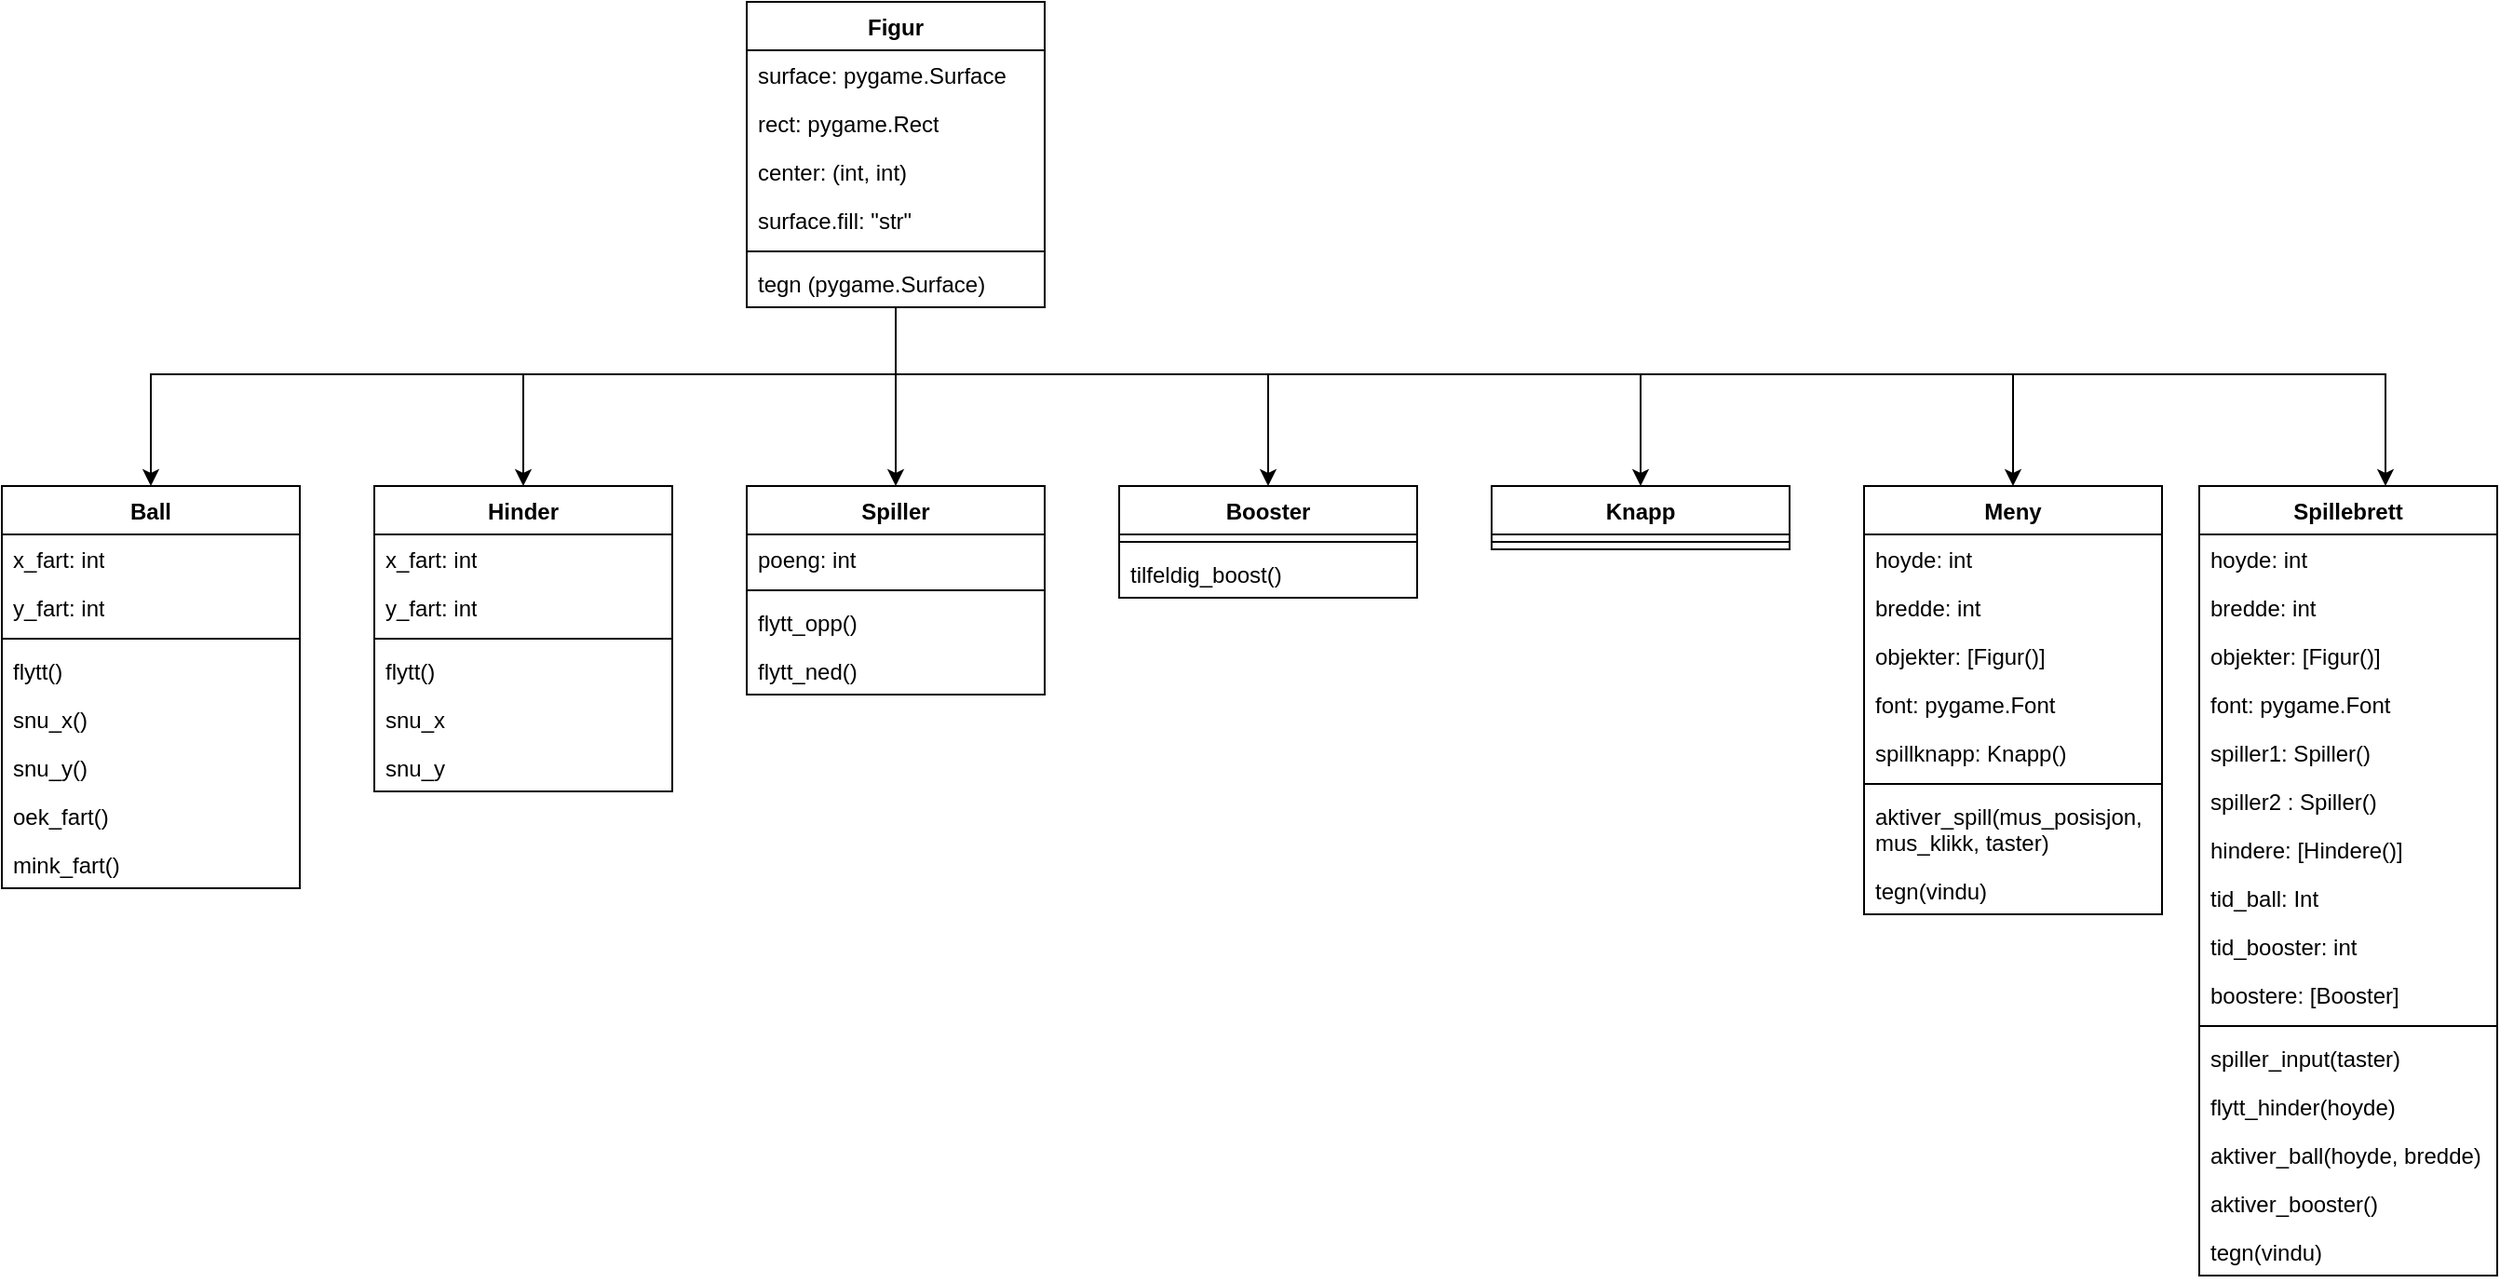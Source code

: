 <mxfile version="24.1.0" type="device">
  <diagram name="Page-1" id="6oCEElTFE9-qJXe8kH9M">
    <mxGraphModel dx="1723" dy="1045" grid="1" gridSize="10" guides="1" tooltips="1" connect="1" arrows="1" fold="1" page="1" pageScale="1" pageWidth="1654" pageHeight="2336" math="0" shadow="0">
      <root>
        <mxCell id="0" />
        <mxCell id="1" parent="0" />
        <mxCell id="psorefLk5IuM1RiC8Aog-80" style="edgeStyle=orthogonalEdgeStyle;rounded=0;orthogonalLoop=1;jettySize=auto;html=1;entryX=0.5;entryY=0;entryDx=0;entryDy=0;" parent="1" source="psorefLk5IuM1RiC8Aog-1" target="psorefLk5IuM1RiC8Aog-67" edge="1">
          <mxGeometry relative="1" as="geometry" />
        </mxCell>
        <mxCell id="psorefLk5IuM1RiC8Aog-1" value="Figur" style="swimlane;fontStyle=1;align=center;verticalAlign=top;childLayout=stackLayout;horizontal=1;startSize=26;horizontalStack=0;resizeParent=1;resizeParentMax=0;resizeLast=0;collapsible=1;marginBottom=0;whiteSpace=wrap;html=1;" parent="1" vertex="1">
          <mxGeometry x="440" y="40" width="160" height="164" as="geometry" />
        </mxCell>
        <mxCell id="psorefLk5IuM1RiC8Aog-2" value="surface: pygame.Surface" style="text;strokeColor=none;fillColor=none;align=left;verticalAlign=top;spacingLeft=4;spacingRight=4;overflow=hidden;rotatable=0;points=[[0,0.5],[1,0.5]];portConstraint=eastwest;whiteSpace=wrap;html=1;" parent="psorefLk5IuM1RiC8Aog-1" vertex="1">
          <mxGeometry y="26" width="160" height="26" as="geometry" />
        </mxCell>
        <mxCell id="psorefLk5IuM1RiC8Aog-6" value="rect: pygame.Rect" style="text;strokeColor=none;fillColor=none;align=left;verticalAlign=top;spacingLeft=4;spacingRight=4;overflow=hidden;rotatable=0;points=[[0,0.5],[1,0.5]];portConstraint=eastwest;whiteSpace=wrap;html=1;" parent="psorefLk5IuM1RiC8Aog-1" vertex="1">
          <mxGeometry y="52" width="160" height="26" as="geometry" />
        </mxCell>
        <mxCell id="psorefLk5IuM1RiC8Aog-5" value="center: (int, int)" style="text;strokeColor=none;fillColor=none;align=left;verticalAlign=top;spacingLeft=4;spacingRight=4;overflow=hidden;rotatable=0;points=[[0,0.5],[1,0.5]];portConstraint=eastwest;whiteSpace=wrap;html=1;" parent="psorefLk5IuM1RiC8Aog-1" vertex="1">
          <mxGeometry y="78" width="160" height="26" as="geometry" />
        </mxCell>
        <mxCell id="psorefLk5IuM1RiC8Aog-7" value="surface.fill: &quot;str&quot;" style="text;strokeColor=none;fillColor=none;align=left;verticalAlign=top;spacingLeft=4;spacingRight=4;overflow=hidden;rotatable=0;points=[[0,0.5],[1,0.5]];portConstraint=eastwest;whiteSpace=wrap;html=1;" parent="psorefLk5IuM1RiC8Aog-1" vertex="1">
          <mxGeometry y="104" width="160" height="26" as="geometry" />
        </mxCell>
        <mxCell id="psorefLk5IuM1RiC8Aog-3" value="" style="line;strokeWidth=1;fillColor=none;align=left;verticalAlign=middle;spacingTop=-1;spacingLeft=3;spacingRight=3;rotatable=0;labelPosition=right;points=[];portConstraint=eastwest;strokeColor=inherit;" parent="psorefLk5IuM1RiC8Aog-1" vertex="1">
          <mxGeometry y="130" width="160" height="8" as="geometry" />
        </mxCell>
        <mxCell id="psorefLk5IuM1RiC8Aog-4" value="tegn (pygame.Surface)" style="text;strokeColor=none;fillColor=none;align=left;verticalAlign=top;spacingLeft=4;spacingRight=4;overflow=hidden;rotatable=0;points=[[0,0.5],[1,0.5]];portConstraint=eastwest;whiteSpace=wrap;html=1;" parent="psorefLk5IuM1RiC8Aog-1" vertex="1">
          <mxGeometry y="138" width="160" height="26" as="geometry" />
        </mxCell>
        <mxCell id="psorefLk5IuM1RiC8Aog-8" value="Spillebrett" style="swimlane;fontStyle=1;align=center;verticalAlign=top;childLayout=stackLayout;horizontal=1;startSize=26;horizontalStack=0;resizeParent=1;resizeParentMax=0;resizeLast=0;collapsible=1;marginBottom=0;whiteSpace=wrap;html=1;" parent="1" vertex="1">
          <mxGeometry x="1220" y="300" width="160" height="424" as="geometry" />
        </mxCell>
        <mxCell id="psorefLk5IuM1RiC8Aog-9" value="hoyde: int" style="text;strokeColor=none;fillColor=none;align=left;verticalAlign=top;spacingLeft=4;spacingRight=4;overflow=hidden;rotatable=0;points=[[0,0.5],[1,0.5]];portConstraint=eastwest;whiteSpace=wrap;html=1;" parent="psorefLk5IuM1RiC8Aog-8" vertex="1">
          <mxGeometry y="26" width="160" height="26" as="geometry" />
        </mxCell>
        <mxCell id="psorefLk5IuM1RiC8Aog-18" value="bredde: int" style="text;strokeColor=none;fillColor=none;align=left;verticalAlign=top;spacingLeft=4;spacingRight=4;overflow=hidden;rotatable=0;points=[[0,0.5],[1,0.5]];portConstraint=eastwest;whiteSpace=wrap;html=1;" parent="psorefLk5IuM1RiC8Aog-8" vertex="1">
          <mxGeometry y="52" width="160" height="26" as="geometry" />
        </mxCell>
        <mxCell id="psorefLk5IuM1RiC8Aog-17" value="objekter: [Figur()]" style="text;strokeColor=none;fillColor=none;align=left;verticalAlign=top;spacingLeft=4;spacingRight=4;overflow=hidden;rotatable=0;points=[[0,0.5],[1,0.5]];portConstraint=eastwest;whiteSpace=wrap;html=1;" parent="psorefLk5IuM1RiC8Aog-8" vertex="1">
          <mxGeometry y="78" width="160" height="26" as="geometry" />
        </mxCell>
        <mxCell id="psorefLk5IuM1RiC8Aog-14" value="font: pygame.Font" style="text;strokeColor=none;fillColor=none;align=left;verticalAlign=top;spacingLeft=4;spacingRight=4;overflow=hidden;rotatable=0;points=[[0,0.5],[1,0.5]];portConstraint=eastwest;whiteSpace=wrap;html=1;" parent="psorefLk5IuM1RiC8Aog-8" vertex="1">
          <mxGeometry y="104" width="160" height="26" as="geometry" />
        </mxCell>
        <mxCell id="psorefLk5IuM1RiC8Aog-13" value="spiller1: Spiller()" style="text;strokeColor=none;fillColor=none;align=left;verticalAlign=top;spacingLeft=4;spacingRight=4;overflow=hidden;rotatable=0;points=[[0,0.5],[1,0.5]];portConstraint=eastwest;whiteSpace=wrap;html=1;" parent="psorefLk5IuM1RiC8Aog-8" vertex="1">
          <mxGeometry y="130" width="160" height="26" as="geometry" />
        </mxCell>
        <mxCell id="psorefLk5IuM1RiC8Aog-12" value="spiller2 : Spiller()" style="text;strokeColor=none;fillColor=none;align=left;verticalAlign=top;spacingLeft=4;spacingRight=4;overflow=hidden;rotatable=0;points=[[0,0.5],[1,0.5]];portConstraint=eastwest;whiteSpace=wrap;html=1;" parent="psorefLk5IuM1RiC8Aog-8" vertex="1">
          <mxGeometry y="156" width="160" height="26" as="geometry" />
        </mxCell>
        <mxCell id="psorefLk5IuM1RiC8Aog-20" value="hindere: [Hindere()]" style="text;strokeColor=none;fillColor=none;align=left;verticalAlign=top;spacingLeft=4;spacingRight=4;overflow=hidden;rotatable=0;points=[[0,0.5],[1,0.5]];portConstraint=eastwest;whiteSpace=wrap;html=1;" parent="psorefLk5IuM1RiC8Aog-8" vertex="1">
          <mxGeometry y="182" width="160" height="26" as="geometry" />
        </mxCell>
        <mxCell id="psorefLk5IuM1RiC8Aog-19" value="tid_ball: Int" style="text;strokeColor=none;fillColor=none;align=left;verticalAlign=top;spacingLeft=4;spacingRight=4;overflow=hidden;rotatable=0;points=[[0,0.5],[1,0.5]];portConstraint=eastwest;whiteSpace=wrap;html=1;" parent="psorefLk5IuM1RiC8Aog-8" vertex="1">
          <mxGeometry y="208" width="160" height="26" as="geometry" />
        </mxCell>
        <mxCell id="psorefLk5IuM1RiC8Aog-21" value="tid_booster: int" style="text;strokeColor=none;fillColor=none;align=left;verticalAlign=top;spacingLeft=4;spacingRight=4;overflow=hidden;rotatable=0;points=[[0,0.5],[1,0.5]];portConstraint=eastwest;whiteSpace=wrap;html=1;" parent="psorefLk5IuM1RiC8Aog-8" vertex="1">
          <mxGeometry y="234" width="160" height="26" as="geometry" />
        </mxCell>
        <mxCell id="psorefLk5IuM1RiC8Aog-22" value="boostere: [Booster]" style="text;strokeColor=none;fillColor=none;align=left;verticalAlign=top;spacingLeft=4;spacingRight=4;overflow=hidden;rotatable=0;points=[[0,0.5],[1,0.5]];portConstraint=eastwest;whiteSpace=wrap;html=1;" parent="psorefLk5IuM1RiC8Aog-8" vertex="1">
          <mxGeometry y="260" width="160" height="26" as="geometry" />
        </mxCell>
        <mxCell id="psorefLk5IuM1RiC8Aog-10" value="" style="line;strokeWidth=1;fillColor=none;align=left;verticalAlign=middle;spacingTop=-1;spacingLeft=3;spacingRight=3;rotatable=0;labelPosition=right;points=[];portConstraint=eastwest;strokeColor=inherit;" parent="psorefLk5IuM1RiC8Aog-8" vertex="1">
          <mxGeometry y="286" width="160" height="8" as="geometry" />
        </mxCell>
        <mxCell id="psorefLk5IuM1RiC8Aog-11" value="spiller_input(taster)" style="text;strokeColor=none;fillColor=none;align=left;verticalAlign=top;spacingLeft=4;spacingRight=4;overflow=hidden;rotatable=0;points=[[0,0.5],[1,0.5]];portConstraint=eastwest;whiteSpace=wrap;html=1;" parent="psorefLk5IuM1RiC8Aog-8" vertex="1">
          <mxGeometry y="294" width="160" height="26" as="geometry" />
        </mxCell>
        <mxCell id="psorefLk5IuM1RiC8Aog-28" value="flytt_hinder(hoyde)" style="text;strokeColor=none;fillColor=none;align=left;verticalAlign=top;spacingLeft=4;spacingRight=4;overflow=hidden;rotatable=0;points=[[0,0.5],[1,0.5]];portConstraint=eastwest;whiteSpace=wrap;html=1;" parent="psorefLk5IuM1RiC8Aog-8" vertex="1">
          <mxGeometry y="320" width="160" height="26" as="geometry" />
        </mxCell>
        <mxCell id="psorefLk5IuM1RiC8Aog-27" value="aktiver_ball(hoyde, bredde)" style="text;strokeColor=none;fillColor=none;align=left;verticalAlign=top;spacingLeft=4;spacingRight=4;overflow=hidden;rotatable=0;points=[[0,0.5],[1,0.5]];portConstraint=eastwest;whiteSpace=wrap;html=1;" parent="psorefLk5IuM1RiC8Aog-8" vertex="1">
          <mxGeometry y="346" width="160" height="26" as="geometry" />
        </mxCell>
        <mxCell id="psorefLk5IuM1RiC8Aog-26" value="aktiver_booster()" style="text;strokeColor=none;fillColor=none;align=left;verticalAlign=top;spacingLeft=4;spacingRight=4;overflow=hidden;rotatable=0;points=[[0,0.5],[1,0.5]];portConstraint=eastwest;whiteSpace=wrap;html=1;" parent="psorefLk5IuM1RiC8Aog-8" vertex="1">
          <mxGeometry y="372" width="160" height="26" as="geometry" />
        </mxCell>
        <mxCell id="psorefLk5IuM1RiC8Aog-25" value="tegn(vindu)" style="text;strokeColor=none;fillColor=none;align=left;verticalAlign=top;spacingLeft=4;spacingRight=4;overflow=hidden;rotatable=0;points=[[0,0.5],[1,0.5]];portConstraint=eastwest;whiteSpace=wrap;html=1;" parent="psorefLk5IuM1RiC8Aog-8" vertex="1">
          <mxGeometry y="398" width="160" height="26" as="geometry" />
        </mxCell>
        <mxCell id="psorefLk5IuM1RiC8Aog-33" value="Meny" style="swimlane;fontStyle=1;align=center;verticalAlign=top;childLayout=stackLayout;horizontal=1;startSize=26;horizontalStack=0;resizeParent=1;resizeParentMax=0;resizeLast=0;collapsible=1;marginBottom=0;whiteSpace=wrap;html=1;" parent="1" vertex="1">
          <mxGeometry x="1040" y="300" width="160" height="230" as="geometry" />
        </mxCell>
        <mxCell id="psorefLk5IuM1RiC8Aog-34" value="hoyde: int" style="text;strokeColor=none;fillColor=none;align=left;verticalAlign=top;spacingLeft=4;spacingRight=4;overflow=hidden;rotatable=0;points=[[0,0.5],[1,0.5]];portConstraint=eastwest;whiteSpace=wrap;html=1;" parent="psorefLk5IuM1RiC8Aog-33" vertex="1">
          <mxGeometry y="26" width="160" height="26" as="geometry" />
        </mxCell>
        <mxCell id="psorefLk5IuM1RiC8Aog-42" value="bredde: int" style="text;strokeColor=none;fillColor=none;align=left;verticalAlign=top;spacingLeft=4;spacingRight=4;overflow=hidden;rotatable=0;points=[[0,0.5],[1,0.5]];portConstraint=eastwest;whiteSpace=wrap;html=1;" parent="psorefLk5IuM1RiC8Aog-33" vertex="1">
          <mxGeometry y="52" width="160" height="26" as="geometry" />
        </mxCell>
        <mxCell id="psorefLk5IuM1RiC8Aog-41" value="objekter: [Figur()]" style="text;strokeColor=none;fillColor=none;align=left;verticalAlign=top;spacingLeft=4;spacingRight=4;overflow=hidden;rotatable=0;points=[[0,0.5],[1,0.5]];portConstraint=eastwest;whiteSpace=wrap;html=1;" parent="psorefLk5IuM1RiC8Aog-33" vertex="1">
          <mxGeometry y="78" width="160" height="26" as="geometry" />
        </mxCell>
        <mxCell id="psorefLk5IuM1RiC8Aog-44" value="font: pygame.Font" style="text;strokeColor=none;fillColor=none;align=left;verticalAlign=top;spacingLeft=4;spacingRight=4;overflow=hidden;rotatable=0;points=[[0,0.5],[1,0.5]];portConstraint=eastwest;whiteSpace=wrap;html=1;" parent="psorefLk5IuM1RiC8Aog-33" vertex="1">
          <mxGeometry y="104" width="160" height="26" as="geometry" />
        </mxCell>
        <mxCell id="psorefLk5IuM1RiC8Aog-43" value="spillknapp: Knapp()" style="text;strokeColor=none;fillColor=none;align=left;verticalAlign=top;spacingLeft=4;spacingRight=4;overflow=hidden;rotatable=0;points=[[0,0.5],[1,0.5]];portConstraint=eastwest;whiteSpace=wrap;html=1;" parent="psorefLk5IuM1RiC8Aog-33" vertex="1">
          <mxGeometry y="130" width="160" height="26" as="geometry" />
        </mxCell>
        <mxCell id="psorefLk5IuM1RiC8Aog-35" value="" style="line;strokeWidth=1;fillColor=none;align=left;verticalAlign=middle;spacingTop=-1;spacingLeft=3;spacingRight=3;rotatable=0;labelPosition=right;points=[];portConstraint=eastwest;strokeColor=inherit;" parent="psorefLk5IuM1RiC8Aog-33" vertex="1">
          <mxGeometry y="156" width="160" height="8" as="geometry" />
        </mxCell>
        <mxCell id="psorefLk5IuM1RiC8Aog-36" value="aktiver_spill(mus_posisjon, mus_klikk, taster)" style="text;strokeColor=none;fillColor=none;align=left;verticalAlign=top;spacingLeft=4;spacingRight=4;overflow=hidden;rotatable=0;points=[[0,0.5],[1,0.5]];portConstraint=eastwest;whiteSpace=wrap;html=1;" parent="psorefLk5IuM1RiC8Aog-33" vertex="1">
          <mxGeometry y="164" width="160" height="40" as="geometry" />
        </mxCell>
        <mxCell id="psorefLk5IuM1RiC8Aog-37" value="tegn(vindu)" style="text;strokeColor=none;fillColor=none;align=left;verticalAlign=top;spacingLeft=4;spacingRight=4;overflow=hidden;rotatable=0;points=[[0,0.5],[1,0.5]];portConstraint=eastwest;whiteSpace=wrap;html=1;" parent="psorefLk5IuM1RiC8Aog-33" vertex="1">
          <mxGeometry y="204" width="160" height="26" as="geometry" />
        </mxCell>
        <mxCell id="psorefLk5IuM1RiC8Aog-47" value="Ball" style="swimlane;fontStyle=1;align=center;verticalAlign=top;childLayout=stackLayout;horizontal=1;startSize=26;horizontalStack=0;resizeParent=1;resizeParentMax=0;resizeLast=0;collapsible=1;marginBottom=0;whiteSpace=wrap;html=1;" parent="1" vertex="1">
          <mxGeometry x="40" y="300" width="160" height="216" as="geometry" />
        </mxCell>
        <mxCell id="psorefLk5IuM1RiC8Aog-48" value="x_fart: int" style="text;strokeColor=none;fillColor=none;align=left;verticalAlign=top;spacingLeft=4;spacingRight=4;overflow=hidden;rotatable=0;points=[[0,0.5],[1,0.5]];portConstraint=eastwest;whiteSpace=wrap;html=1;" parent="psorefLk5IuM1RiC8Aog-47" vertex="1">
          <mxGeometry y="26" width="160" height="26" as="geometry" />
        </mxCell>
        <mxCell id="psorefLk5IuM1RiC8Aog-51" value="y_fart: int" style="text;strokeColor=none;fillColor=none;align=left;verticalAlign=top;spacingLeft=4;spacingRight=4;overflow=hidden;rotatable=0;points=[[0,0.5],[1,0.5]];portConstraint=eastwest;whiteSpace=wrap;html=1;" parent="psorefLk5IuM1RiC8Aog-47" vertex="1">
          <mxGeometry y="52" width="160" height="26" as="geometry" />
        </mxCell>
        <mxCell id="psorefLk5IuM1RiC8Aog-49" value="" style="line;strokeWidth=1;fillColor=none;align=left;verticalAlign=middle;spacingTop=-1;spacingLeft=3;spacingRight=3;rotatable=0;labelPosition=right;points=[];portConstraint=eastwest;strokeColor=inherit;" parent="psorefLk5IuM1RiC8Aog-47" vertex="1">
          <mxGeometry y="78" width="160" height="8" as="geometry" />
        </mxCell>
        <mxCell id="psorefLk5IuM1RiC8Aog-50" value="flytt()" style="text;strokeColor=none;fillColor=none;align=left;verticalAlign=top;spacingLeft=4;spacingRight=4;overflow=hidden;rotatable=0;points=[[0,0.5],[1,0.5]];portConstraint=eastwest;whiteSpace=wrap;html=1;" parent="psorefLk5IuM1RiC8Aog-47" vertex="1">
          <mxGeometry y="86" width="160" height="26" as="geometry" />
        </mxCell>
        <mxCell id="psorefLk5IuM1RiC8Aog-55" value="snu_x()" style="text;strokeColor=none;fillColor=none;align=left;verticalAlign=top;spacingLeft=4;spacingRight=4;overflow=hidden;rotatable=0;points=[[0,0.5],[1,0.5]];portConstraint=eastwest;whiteSpace=wrap;html=1;" parent="psorefLk5IuM1RiC8Aog-47" vertex="1">
          <mxGeometry y="112" width="160" height="26" as="geometry" />
        </mxCell>
        <mxCell id="psorefLk5IuM1RiC8Aog-54" value="snu_y()" style="text;strokeColor=none;fillColor=none;align=left;verticalAlign=top;spacingLeft=4;spacingRight=4;overflow=hidden;rotatable=0;points=[[0,0.5],[1,0.5]];portConstraint=eastwest;whiteSpace=wrap;html=1;" parent="psorefLk5IuM1RiC8Aog-47" vertex="1">
          <mxGeometry y="138" width="160" height="26" as="geometry" />
        </mxCell>
        <mxCell id="psorefLk5IuM1RiC8Aog-53" value="oek_fart()" style="text;strokeColor=none;fillColor=none;align=left;verticalAlign=top;spacingLeft=4;spacingRight=4;overflow=hidden;rotatable=0;points=[[0,0.5],[1,0.5]];portConstraint=eastwest;whiteSpace=wrap;html=1;" parent="psorefLk5IuM1RiC8Aog-47" vertex="1">
          <mxGeometry y="164" width="160" height="26" as="geometry" />
        </mxCell>
        <mxCell id="psorefLk5IuM1RiC8Aog-52" value="mink_fart()" style="text;strokeColor=none;fillColor=none;align=left;verticalAlign=top;spacingLeft=4;spacingRight=4;overflow=hidden;rotatable=0;points=[[0,0.5],[1,0.5]];portConstraint=eastwest;whiteSpace=wrap;html=1;" parent="psorefLk5IuM1RiC8Aog-47" vertex="1">
          <mxGeometry y="190" width="160" height="26" as="geometry" />
        </mxCell>
        <mxCell id="psorefLk5IuM1RiC8Aog-56" value="Hinder" style="swimlane;fontStyle=1;align=center;verticalAlign=top;childLayout=stackLayout;horizontal=1;startSize=26;horizontalStack=0;resizeParent=1;resizeParentMax=0;resizeLast=0;collapsible=1;marginBottom=0;whiteSpace=wrap;html=1;" parent="1" vertex="1">
          <mxGeometry x="240" y="300" width="160" height="164" as="geometry" />
        </mxCell>
        <mxCell id="psorefLk5IuM1RiC8Aog-57" value="x_fart: int" style="text;strokeColor=none;fillColor=none;align=left;verticalAlign=top;spacingLeft=4;spacingRight=4;overflow=hidden;rotatable=0;points=[[0,0.5],[1,0.5]];portConstraint=eastwest;whiteSpace=wrap;html=1;" parent="psorefLk5IuM1RiC8Aog-56" vertex="1">
          <mxGeometry y="26" width="160" height="26" as="geometry" />
        </mxCell>
        <mxCell id="psorefLk5IuM1RiC8Aog-60" value="y_fart: int" style="text;strokeColor=none;fillColor=none;align=left;verticalAlign=top;spacingLeft=4;spacingRight=4;overflow=hidden;rotatable=0;points=[[0,0.5],[1,0.5]];portConstraint=eastwest;whiteSpace=wrap;html=1;" parent="psorefLk5IuM1RiC8Aog-56" vertex="1">
          <mxGeometry y="52" width="160" height="26" as="geometry" />
        </mxCell>
        <mxCell id="psorefLk5IuM1RiC8Aog-58" value="" style="line;strokeWidth=1;fillColor=none;align=left;verticalAlign=middle;spacingTop=-1;spacingLeft=3;spacingRight=3;rotatable=0;labelPosition=right;points=[];portConstraint=eastwest;strokeColor=inherit;" parent="psorefLk5IuM1RiC8Aog-56" vertex="1">
          <mxGeometry y="78" width="160" height="8" as="geometry" />
        </mxCell>
        <mxCell id="psorefLk5IuM1RiC8Aog-59" value="flytt()" style="text;strokeColor=none;fillColor=none;align=left;verticalAlign=top;spacingLeft=4;spacingRight=4;overflow=hidden;rotatable=0;points=[[0,0.5],[1,0.5]];portConstraint=eastwest;whiteSpace=wrap;html=1;" parent="psorefLk5IuM1RiC8Aog-56" vertex="1">
          <mxGeometry y="86" width="160" height="26" as="geometry" />
        </mxCell>
        <mxCell id="psorefLk5IuM1RiC8Aog-62" value="snu_x" style="text;strokeColor=none;fillColor=none;align=left;verticalAlign=top;spacingLeft=4;spacingRight=4;overflow=hidden;rotatable=0;points=[[0,0.5],[1,0.5]];portConstraint=eastwest;whiteSpace=wrap;html=1;" parent="psorefLk5IuM1RiC8Aog-56" vertex="1">
          <mxGeometry y="112" width="160" height="26" as="geometry" />
        </mxCell>
        <mxCell id="psorefLk5IuM1RiC8Aog-61" value="snu_y" style="text;strokeColor=none;fillColor=none;align=left;verticalAlign=top;spacingLeft=4;spacingRight=4;overflow=hidden;rotatable=0;points=[[0,0.5],[1,0.5]];portConstraint=eastwest;whiteSpace=wrap;html=1;" parent="psorefLk5IuM1RiC8Aog-56" vertex="1">
          <mxGeometry y="138" width="160" height="26" as="geometry" />
        </mxCell>
        <mxCell id="psorefLk5IuM1RiC8Aog-63" value="Knapp" style="swimlane;fontStyle=1;align=center;verticalAlign=top;childLayout=stackLayout;horizontal=1;startSize=26;horizontalStack=0;resizeParent=1;resizeParentMax=0;resizeLast=0;collapsible=1;marginBottom=0;whiteSpace=wrap;html=1;" parent="1" vertex="1">
          <mxGeometry x="840" y="300" width="160" height="34" as="geometry" />
        </mxCell>
        <mxCell id="psorefLk5IuM1RiC8Aog-65" value="" style="line;strokeWidth=1;fillColor=none;align=left;verticalAlign=middle;spacingTop=-1;spacingLeft=3;spacingRight=3;rotatable=0;labelPosition=right;points=[];portConstraint=eastwest;strokeColor=inherit;" parent="psorefLk5IuM1RiC8Aog-63" vertex="1">
          <mxGeometry y="26" width="160" height="8" as="geometry" />
        </mxCell>
        <mxCell id="psorefLk5IuM1RiC8Aog-67" value="Spiller" style="swimlane;fontStyle=1;align=center;verticalAlign=top;childLayout=stackLayout;horizontal=1;startSize=26;horizontalStack=0;resizeParent=1;resizeParentMax=0;resizeLast=0;collapsible=1;marginBottom=0;whiteSpace=wrap;html=1;" parent="1" vertex="1">
          <mxGeometry x="440" y="300" width="160" height="112" as="geometry" />
        </mxCell>
        <mxCell id="psorefLk5IuM1RiC8Aog-68" value="poeng: int" style="text;strokeColor=none;fillColor=none;align=left;verticalAlign=top;spacingLeft=4;spacingRight=4;overflow=hidden;rotatable=0;points=[[0,0.5],[1,0.5]];portConstraint=eastwest;whiteSpace=wrap;html=1;" parent="psorefLk5IuM1RiC8Aog-67" vertex="1">
          <mxGeometry y="26" width="160" height="26" as="geometry" />
        </mxCell>
        <mxCell id="psorefLk5IuM1RiC8Aog-69" value="" style="line;strokeWidth=1;fillColor=none;align=left;verticalAlign=middle;spacingTop=-1;spacingLeft=3;spacingRight=3;rotatable=0;labelPosition=right;points=[];portConstraint=eastwest;strokeColor=inherit;" parent="psorefLk5IuM1RiC8Aog-67" vertex="1">
          <mxGeometry y="52" width="160" height="8" as="geometry" />
        </mxCell>
        <mxCell id="psorefLk5IuM1RiC8Aog-70" value="flytt_opp()" style="text;strokeColor=none;fillColor=none;align=left;verticalAlign=top;spacingLeft=4;spacingRight=4;overflow=hidden;rotatable=0;points=[[0,0.5],[1,0.5]];portConstraint=eastwest;whiteSpace=wrap;html=1;" parent="psorefLk5IuM1RiC8Aog-67" vertex="1">
          <mxGeometry y="60" width="160" height="26" as="geometry" />
        </mxCell>
        <mxCell id="psorefLk5IuM1RiC8Aog-75" value="flytt_ned()" style="text;strokeColor=none;fillColor=none;align=left;verticalAlign=top;spacingLeft=4;spacingRight=4;overflow=hidden;rotatable=0;points=[[0,0.5],[1,0.5]];portConstraint=eastwest;whiteSpace=wrap;html=1;" parent="psorefLk5IuM1RiC8Aog-67" vertex="1">
          <mxGeometry y="86" width="160" height="26" as="geometry" />
        </mxCell>
        <mxCell id="psorefLk5IuM1RiC8Aog-76" value="Booster" style="swimlane;fontStyle=1;align=center;verticalAlign=top;childLayout=stackLayout;horizontal=1;startSize=26;horizontalStack=0;resizeParent=1;resizeParentMax=0;resizeLast=0;collapsible=1;marginBottom=0;whiteSpace=wrap;html=1;" parent="1" vertex="1">
          <mxGeometry x="640" y="300" width="160" height="60" as="geometry" />
        </mxCell>
        <mxCell id="psorefLk5IuM1RiC8Aog-78" value="" style="line;strokeWidth=1;fillColor=none;align=left;verticalAlign=middle;spacingTop=-1;spacingLeft=3;spacingRight=3;rotatable=0;labelPosition=right;points=[];portConstraint=eastwest;strokeColor=inherit;" parent="psorefLk5IuM1RiC8Aog-76" vertex="1">
          <mxGeometry y="26" width="160" height="8" as="geometry" />
        </mxCell>
        <mxCell id="psorefLk5IuM1RiC8Aog-79" value="tilfeldig_boost()" style="text;strokeColor=none;fillColor=none;align=left;verticalAlign=top;spacingLeft=4;spacingRight=4;overflow=hidden;rotatable=0;points=[[0,0.5],[1,0.5]];portConstraint=eastwest;whiteSpace=wrap;html=1;" parent="psorefLk5IuM1RiC8Aog-76" vertex="1">
          <mxGeometry y="34" width="160" height="26" as="geometry" />
        </mxCell>
        <mxCell id="psorefLk5IuM1RiC8Aog-84" style="edgeStyle=orthogonalEdgeStyle;rounded=0;orthogonalLoop=1;jettySize=auto;html=1;entryX=0.5;entryY=0;entryDx=0;entryDy=0;" parent="1" target="psorefLk5IuM1RiC8Aog-76" edge="1">
          <mxGeometry relative="1" as="geometry">
            <mxPoint x="520" y="240" as="sourcePoint" />
            <mxPoint x="740" y="276" as="targetPoint" />
            <Array as="points">
              <mxPoint x="720" y="240" />
            </Array>
          </mxGeometry>
        </mxCell>
        <mxCell id="psorefLk5IuM1RiC8Aog-85" style="edgeStyle=orthogonalEdgeStyle;rounded=0;orthogonalLoop=1;jettySize=auto;html=1;entryX=0.5;entryY=0;entryDx=0;entryDy=0;" parent="1" target="psorefLk5IuM1RiC8Aog-63" edge="1">
          <mxGeometry relative="1" as="geometry">
            <mxPoint x="720" y="240" as="sourcePoint" />
            <mxPoint x="540" y="320" as="targetPoint" />
            <Array as="points">
              <mxPoint x="920" y="240" />
            </Array>
          </mxGeometry>
        </mxCell>
        <mxCell id="psorefLk5IuM1RiC8Aog-86" style="edgeStyle=orthogonalEdgeStyle;rounded=0;orthogonalLoop=1;jettySize=auto;html=1;entryX=0.5;entryY=0;entryDx=0;entryDy=0;" parent="1" target="psorefLk5IuM1RiC8Aog-56" edge="1">
          <mxGeometry relative="1" as="geometry">
            <mxPoint x="520" y="240" as="sourcePoint" />
            <mxPoint x="550" y="330" as="targetPoint" />
            <Array as="points">
              <mxPoint x="320" y="240" />
            </Array>
          </mxGeometry>
        </mxCell>
        <mxCell id="psorefLk5IuM1RiC8Aog-87" style="edgeStyle=orthogonalEdgeStyle;rounded=0;orthogonalLoop=1;jettySize=auto;html=1;entryX=0.5;entryY=0;entryDx=0;entryDy=0;" parent="1" target="psorefLk5IuM1RiC8Aog-47" edge="1">
          <mxGeometry relative="1" as="geometry">
            <mxPoint x="320" y="240" as="sourcePoint" />
            <mxPoint x="560" y="340" as="targetPoint" />
            <Array as="points">
              <mxPoint x="560" y="240" />
              <mxPoint x="120" y="240" />
            </Array>
          </mxGeometry>
        </mxCell>
        <mxCell id="Hr2NjnVPZHBN9gci-pJs-1" style="edgeStyle=orthogonalEdgeStyle;rounded=0;orthogonalLoop=1;jettySize=auto;html=1;entryX=0.5;entryY=0;entryDx=0;entryDy=0;" edge="1" parent="1">
          <mxGeometry relative="1" as="geometry">
            <mxPoint x="920" y="240" as="sourcePoint" />
            <mxPoint x="1120" y="300" as="targetPoint" />
            <Array as="points">
              <mxPoint x="1120" y="240" />
            </Array>
          </mxGeometry>
        </mxCell>
        <mxCell id="Hr2NjnVPZHBN9gci-pJs-2" style="edgeStyle=orthogonalEdgeStyle;rounded=0;orthogonalLoop=1;jettySize=auto;html=1;entryX=0.5;entryY=0;entryDx=0;entryDy=0;" edge="1" parent="1">
          <mxGeometry relative="1" as="geometry">
            <mxPoint x="1120" y="240" as="sourcePoint" />
            <mxPoint x="1320" y="300" as="targetPoint" />
            <Array as="points">
              <mxPoint x="1320" y="240" />
            </Array>
          </mxGeometry>
        </mxCell>
      </root>
    </mxGraphModel>
  </diagram>
</mxfile>
